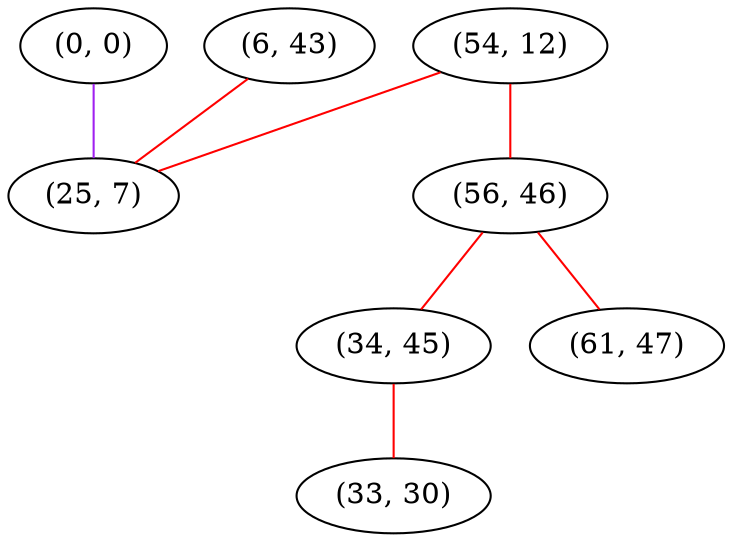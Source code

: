 graph "" {
"(0, 0)";
"(6, 43)";
"(54, 12)";
"(25, 7)";
"(56, 46)";
"(34, 45)";
"(61, 47)";
"(33, 30)";
"(0, 0)" -- "(25, 7)"  [color=purple, key=0, weight=4];
"(6, 43)" -- "(25, 7)"  [color=red, key=0, weight=1];
"(54, 12)" -- "(56, 46)"  [color=red, key=0, weight=1];
"(54, 12)" -- "(25, 7)"  [color=red, key=0, weight=1];
"(56, 46)" -- "(34, 45)"  [color=red, key=0, weight=1];
"(56, 46)" -- "(61, 47)"  [color=red, key=0, weight=1];
"(34, 45)" -- "(33, 30)"  [color=red, key=0, weight=1];
}
